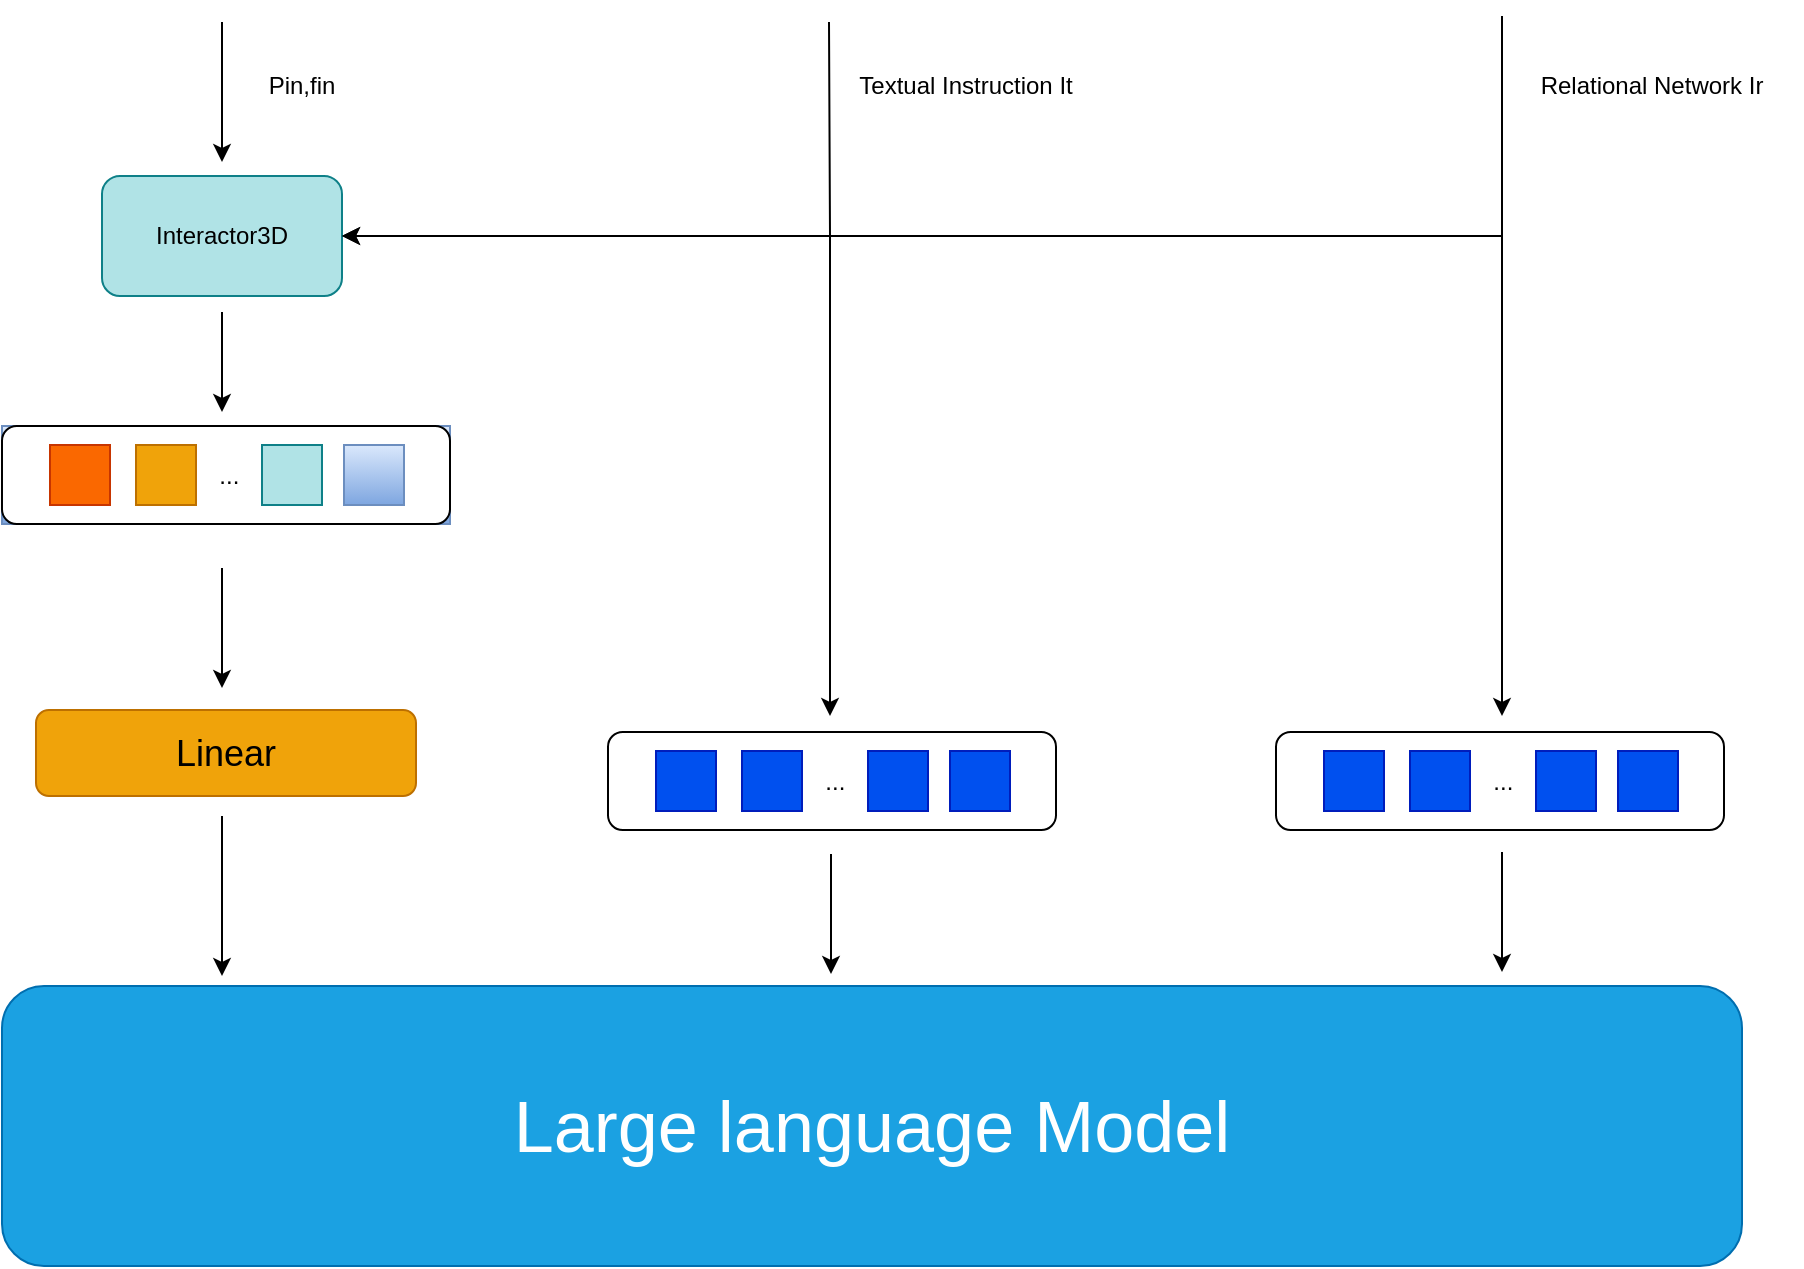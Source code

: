 <mxfile version="26.0.2">
  <diagram name="第 1 页" id="bljRKDMBP5DQvN5Ejm93">
    <mxGraphModel dx="951" dy="920" grid="1" gridSize="10" guides="1" tooltips="1" connect="1" arrows="1" fold="1" page="1" pageScale="1" pageWidth="827" pageHeight="1169" math="0" shadow="0">
      <root>
        <mxCell id="0" />
        <mxCell id="1" parent="0" />
        <mxCell id="XcjyHV4zTzG0sbda_dcI-6" value="" style="group" vertex="1" connectable="0" parent="1">
          <mxGeometry x="110" y="233" width="130" height="137" as="geometry" />
        </mxCell>
        <mxCell id="XcjyHV4zTzG0sbda_dcI-2" value="Interactor3D" style="rounded=1;whiteSpace=wrap;html=1;fillColor=#b0e3e6;strokeColor=#0e8088;" vertex="1" parent="XcjyHV4zTzG0sbda_dcI-6">
          <mxGeometry y="77" width="120" height="60" as="geometry" />
        </mxCell>
        <mxCell id="XcjyHV4zTzG0sbda_dcI-3" value="" style="endArrow=classic;html=1;rounded=0;" edge="1" parent="XcjyHV4zTzG0sbda_dcI-6">
          <mxGeometry width="50" height="50" relative="1" as="geometry">
            <mxPoint x="60" as="sourcePoint" />
            <mxPoint x="60" y="70" as="targetPoint" />
          </mxGeometry>
        </mxCell>
        <mxCell id="XcjyHV4zTzG0sbda_dcI-4" value="Pin,fin" style="text;html=1;align=center;verticalAlign=middle;whiteSpace=wrap;rounded=0;" vertex="1" parent="XcjyHV4zTzG0sbda_dcI-6">
          <mxGeometry x="70" y="17" width="60" height="30" as="geometry" />
        </mxCell>
        <mxCell id="XcjyHV4zTzG0sbda_dcI-8" value="Textual Instruction It" style="text;html=1;align=center;verticalAlign=middle;whiteSpace=wrap;rounded=0;" vertex="1" parent="1">
          <mxGeometry x="484" y="250" width="116" height="30" as="geometry" />
        </mxCell>
        <mxCell id="XcjyHV4zTzG0sbda_dcI-10" value="" style="endArrow=classic;html=1;rounded=0;entryX=1;entryY=0.5;entryDx=0;entryDy=0;" edge="1" parent="1" target="XcjyHV4zTzG0sbda_dcI-2">
          <mxGeometry width="50" height="50" relative="1" as="geometry">
            <mxPoint x="473.5" y="233" as="sourcePoint" />
            <mxPoint x="473.5" y="303" as="targetPoint" />
            <Array as="points">
              <mxPoint x="474" y="340" />
            </Array>
          </mxGeometry>
        </mxCell>
        <mxCell id="XcjyHV4zTzG0sbda_dcI-23" value="" style="endArrow=classic;html=1;rounded=0;" edge="1" parent="1">
          <mxGeometry width="50" height="50" relative="1" as="geometry">
            <mxPoint x="170" y="378" as="sourcePoint" />
            <mxPoint x="170" y="428" as="targetPoint" />
          </mxGeometry>
        </mxCell>
        <mxCell id="XcjyHV4zTzG0sbda_dcI-30" value="" style="endArrow=classic;html=1;rounded=0;" edge="1" parent="1">
          <mxGeometry width="50" height="50" relative="1" as="geometry">
            <mxPoint x="474" y="340" as="sourcePoint" />
            <mxPoint x="474" y="580" as="targetPoint" />
          </mxGeometry>
        </mxCell>
        <mxCell id="XcjyHV4zTzG0sbda_dcI-31" value="" style="group" vertex="1" connectable="0" parent="1">
          <mxGeometry x="363" y="588" width="224" height="49" as="geometry" />
        </mxCell>
        <mxCell id="XcjyHV4zTzG0sbda_dcI-11" value="&amp;nbsp;..." style="rounded=1;whiteSpace=wrap;html=1;" vertex="1" parent="XcjyHV4zTzG0sbda_dcI-31">
          <mxGeometry width="224" height="49" as="geometry" />
        </mxCell>
        <mxCell id="XcjyHV4zTzG0sbda_dcI-24" value="" style="whiteSpace=wrap;html=1;aspect=fixed;fillColor=#0050ef;fontColor=#ffffff;strokeColor=#001DBC;" vertex="1" parent="XcjyHV4zTzG0sbda_dcI-31">
          <mxGeometry x="24" y="9.5" width="30" height="30" as="geometry" />
        </mxCell>
        <mxCell id="XcjyHV4zTzG0sbda_dcI-25" value="" style="whiteSpace=wrap;html=1;aspect=fixed;fillColor=#0050ef;fontColor=#ffffff;strokeColor=#001DBC;" vertex="1" parent="XcjyHV4zTzG0sbda_dcI-31">
          <mxGeometry x="67" y="9.5" width="30" height="30" as="geometry" />
        </mxCell>
        <mxCell id="XcjyHV4zTzG0sbda_dcI-26" value="" style="whiteSpace=wrap;html=1;aspect=fixed;fillColor=#0050ef;fontColor=#ffffff;strokeColor=#001DBC;" vertex="1" parent="XcjyHV4zTzG0sbda_dcI-31">
          <mxGeometry x="130" y="9.5" width="30" height="30" as="geometry" />
        </mxCell>
        <mxCell id="XcjyHV4zTzG0sbda_dcI-29" value="" style="whiteSpace=wrap;html=1;aspect=fixed;fillColor=#0050ef;fontColor=#ffffff;strokeColor=#001DBC;" vertex="1" parent="XcjyHV4zTzG0sbda_dcI-31">
          <mxGeometry x="171" y="9.5" width="30" height="30" as="geometry" />
        </mxCell>
        <mxCell id="XcjyHV4zTzG0sbda_dcI-32" value="" style="group;fillColor=#dae8fc;strokeColor=#6c8ebf;gradientColor=#7ea6e0;" vertex="1" connectable="0" parent="1">
          <mxGeometry x="60" y="435" width="224" height="49" as="geometry" />
        </mxCell>
        <mxCell id="XcjyHV4zTzG0sbda_dcI-33" value="&amp;nbsp;..." style="rounded=1;whiteSpace=wrap;html=1;" vertex="1" parent="XcjyHV4zTzG0sbda_dcI-32">
          <mxGeometry width="224" height="49" as="geometry" />
        </mxCell>
        <mxCell id="XcjyHV4zTzG0sbda_dcI-34" value="" style="whiteSpace=wrap;html=1;aspect=fixed;fillColor=#fa6800;fontColor=#000000;strokeColor=#C73500;" vertex="1" parent="XcjyHV4zTzG0sbda_dcI-32">
          <mxGeometry x="24" y="9.5" width="30" height="30" as="geometry" />
        </mxCell>
        <mxCell id="XcjyHV4zTzG0sbda_dcI-35" value="" style="whiteSpace=wrap;html=1;aspect=fixed;fillColor=#f0a30a;fontColor=#000000;strokeColor=#BD7000;" vertex="1" parent="XcjyHV4zTzG0sbda_dcI-32">
          <mxGeometry x="67" y="9.5" width="30" height="30" as="geometry" />
        </mxCell>
        <mxCell id="XcjyHV4zTzG0sbda_dcI-36" value="" style="whiteSpace=wrap;html=1;aspect=fixed;fillColor=#b0e3e6;strokeColor=#0e8088;" vertex="1" parent="XcjyHV4zTzG0sbda_dcI-32">
          <mxGeometry x="130" y="9.5" width="30" height="30" as="geometry" />
        </mxCell>
        <mxCell id="XcjyHV4zTzG0sbda_dcI-37" value="" style="whiteSpace=wrap;html=1;aspect=fixed;fillColor=#dae8fc;strokeColor=#6c8ebf;gradientColor=#7ea6e0;" vertex="1" parent="XcjyHV4zTzG0sbda_dcI-32">
          <mxGeometry x="171" y="9.5" width="30" height="30" as="geometry" />
        </mxCell>
        <mxCell id="XcjyHV4zTzG0sbda_dcI-19" value="" style="endArrow=classic;html=1;rounded=0;entryX=1;entryY=0.5;entryDx=0;entryDy=0;" edge="1" parent="1" target="XcjyHV4zTzG0sbda_dcI-2">
          <mxGeometry width="50" height="50" relative="1" as="geometry">
            <mxPoint x="810" y="230" as="sourcePoint" />
            <mxPoint x="720" y="300" as="targetPoint" />
            <Array as="points">
              <mxPoint x="810" y="340" />
            </Array>
          </mxGeometry>
        </mxCell>
        <mxCell id="XcjyHV4zTzG0sbda_dcI-20" value="Relational Network Ir" style="text;html=1;align=center;verticalAlign=middle;whiteSpace=wrap;rounded=0;container=0;" vertex="1" parent="1">
          <mxGeometry x="810" y="250" width="150" height="30" as="geometry" />
        </mxCell>
        <mxCell id="XcjyHV4zTzG0sbda_dcI-39" value="" style="group" vertex="1" connectable="0" parent="1">
          <mxGeometry x="697" y="588" width="224" height="49" as="geometry" />
        </mxCell>
        <mxCell id="XcjyHV4zTzG0sbda_dcI-40" value="&amp;nbsp;..." style="rounded=1;whiteSpace=wrap;html=1;" vertex="1" parent="XcjyHV4zTzG0sbda_dcI-39">
          <mxGeometry width="224" height="49" as="geometry" />
        </mxCell>
        <mxCell id="XcjyHV4zTzG0sbda_dcI-41" value="" style="whiteSpace=wrap;html=1;aspect=fixed;fillColor=#0050ef;fontColor=#ffffff;strokeColor=#001DBC;" vertex="1" parent="XcjyHV4zTzG0sbda_dcI-39">
          <mxGeometry x="24" y="9.5" width="30" height="30" as="geometry" />
        </mxCell>
        <mxCell id="XcjyHV4zTzG0sbda_dcI-42" value="" style="whiteSpace=wrap;html=1;aspect=fixed;fillColor=#0050ef;fontColor=#ffffff;strokeColor=#001DBC;" vertex="1" parent="XcjyHV4zTzG0sbda_dcI-39">
          <mxGeometry x="67" y="9.5" width="30" height="30" as="geometry" />
        </mxCell>
        <mxCell id="XcjyHV4zTzG0sbda_dcI-43" value="" style="whiteSpace=wrap;html=1;aspect=fixed;fillColor=#0050ef;fontColor=#ffffff;strokeColor=#001DBC;" vertex="1" parent="XcjyHV4zTzG0sbda_dcI-39">
          <mxGeometry x="130" y="9.5" width="30" height="30" as="geometry" />
        </mxCell>
        <mxCell id="XcjyHV4zTzG0sbda_dcI-44" value="" style="whiteSpace=wrap;html=1;aspect=fixed;fillColor=#0050ef;fontColor=#ffffff;strokeColor=#001DBC;" vertex="1" parent="XcjyHV4zTzG0sbda_dcI-39">
          <mxGeometry x="171" y="9.5" width="30" height="30" as="geometry" />
        </mxCell>
        <mxCell id="XcjyHV4zTzG0sbda_dcI-45" value="" style="endArrow=classic;html=1;rounded=0;" edge="1" parent="1">
          <mxGeometry width="50" height="50" relative="1" as="geometry">
            <mxPoint x="810" y="340" as="sourcePoint" />
            <mxPoint x="810" y="580" as="targetPoint" />
          </mxGeometry>
        </mxCell>
        <mxCell id="XcjyHV4zTzG0sbda_dcI-46" value="&lt;font style=&quot;font-size: 36px;&quot;&gt;Large language Model&lt;/font&gt;" style="rounded=1;whiteSpace=wrap;html=1;fillColor=#1ba1e2;fontColor=#ffffff;strokeColor=#006EAF;" vertex="1" parent="1">
          <mxGeometry x="60" y="715" width="870" height="140" as="geometry" />
        </mxCell>
        <mxCell id="XcjyHV4zTzG0sbda_dcI-47" value="&lt;font style=&quot;font-size: 18px; color: rgb(0, 0, 0);&quot;&gt;Linear&lt;/font&gt;" style="rounded=1;whiteSpace=wrap;html=1;fillColor=#f0a30a;fontColor=#000000;strokeColor=#BD7000;" vertex="1" parent="1">
          <mxGeometry x="77" y="577" width="190" height="43" as="geometry" />
        </mxCell>
        <mxCell id="XcjyHV4zTzG0sbda_dcI-48" value="" style="endArrow=classic;html=1;rounded=0;" edge="1" parent="1">
          <mxGeometry width="50" height="50" relative="1" as="geometry">
            <mxPoint x="170" y="506" as="sourcePoint" />
            <mxPoint x="170" y="566" as="targetPoint" />
          </mxGeometry>
        </mxCell>
        <mxCell id="XcjyHV4zTzG0sbda_dcI-49" value="" style="endArrow=classic;html=1;rounded=0;" edge="1" parent="1">
          <mxGeometry width="50" height="50" relative="1" as="geometry">
            <mxPoint x="170" y="630" as="sourcePoint" />
            <mxPoint x="170" y="710" as="targetPoint" />
          </mxGeometry>
        </mxCell>
        <mxCell id="XcjyHV4zTzG0sbda_dcI-50" value="" style="endArrow=classic;html=1;rounded=0;" edge="1" parent="1">
          <mxGeometry width="50" height="50" relative="1" as="geometry">
            <mxPoint x="474.5" y="649" as="sourcePoint" />
            <mxPoint x="474.5" y="709" as="targetPoint" />
          </mxGeometry>
        </mxCell>
        <mxCell id="XcjyHV4zTzG0sbda_dcI-51" value="" style="endArrow=classic;html=1;rounded=0;" edge="1" parent="1">
          <mxGeometry width="50" height="50" relative="1" as="geometry">
            <mxPoint x="810" y="648" as="sourcePoint" />
            <mxPoint x="810" y="708" as="targetPoint" />
          </mxGeometry>
        </mxCell>
      </root>
    </mxGraphModel>
  </diagram>
</mxfile>
